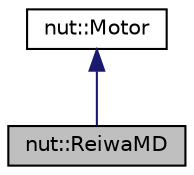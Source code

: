 digraph "nut::ReiwaMD"
{
 // LATEX_PDF_SIZE
  edge [fontname="Helvetica",fontsize="10",labelfontname="Helvetica",labelfontsize="10"];
  node [fontname="Helvetica",fontsize="10",shape=record];
  Node1 [label="nut::ReiwaMD",height=0.2,width=0.4,color="black", fillcolor="grey75", style="filled", fontcolor="black",tooltip="令和MDクラス"];
  Node2 -> Node1 [dir="back",color="midnightblue",fontsize="10",style="solid",fontname="Helvetica"];
  Node2 [label="nut::Motor",height=0.2,width=0.4,color="black", fillcolor="white", style="filled",URL="$d5/da2/classnut_1_1_motor.html",tooltip="モータ制御基底純粋仮想クラス"];
}
